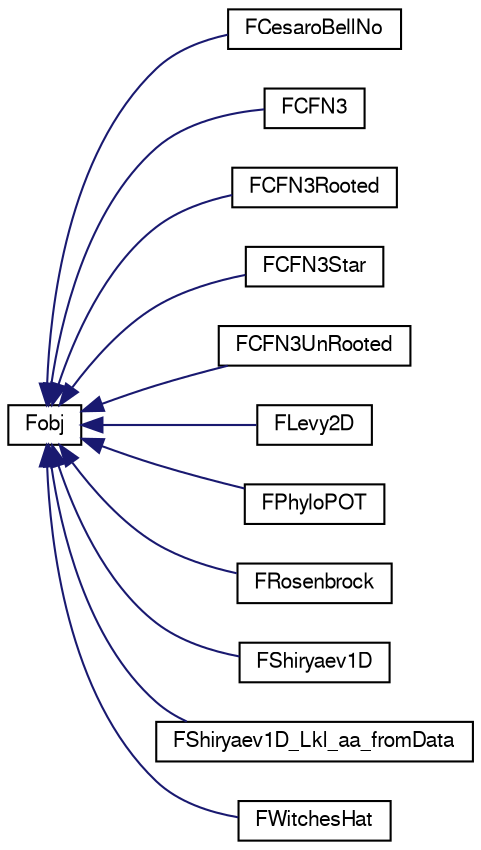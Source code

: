digraph G
{
  edge [fontname="FreeSans",fontsize="10",labelfontname="FreeSans",labelfontsize="10"];
  node [fontname="FreeSans",fontsize="10",shape=record];
  rankdir="LR";
  Node1 [label="Fobj",height=0.2,width=0.4,color="black", fillcolor="white", style="filled",URL="$classFobj.shtml",tooltip="An abstract class for target function objects."];
  Node1 -> Node2 [dir="back",color="midnightblue",fontsize="10",style="solid",fontname="FreeSans"];
  Node2 [label="FCesaroBellNo",height=0.2,width=0.4,color="black", fillcolor="white", style="filled",URL="$classFCesaroBellNo.shtml"];
  Node1 -> Node3 [dir="back",color="midnightblue",fontsize="10",style="solid",fontname="FreeSans"];
  Node3 [label="FCFN3",height=0.2,width=0.4,color="black", fillcolor="white", style="filled",URL="$classFCFN3.shtml",tooltip="1,2,3-trans-dimensional Cavender-Farris-Neyman (CFN) model likelihood as a function object class..."];
  Node1 -> Node4 [dir="back",color="midnightblue",fontsize="10",style="solid",fontname="FreeSans"];
  Node4 [label="FCFN3Rooted",height=0.2,width=0.4,color="black", fillcolor="white", style="filled",URL="$classFCFN3Rooted.shtml",tooltip="2-dimensional Cavender-Farris-Neyman (CFN) model likelihood as a function object class"];
  Node1 -> Node5 [dir="back",color="midnightblue",fontsize="10",style="solid",fontname="FreeSans"];
  Node5 [label="FCFN3Star",height=0.2,width=0.4,color="black", fillcolor="white", style="filled",URL="$classFCFN3Star.shtml",tooltip="1-dimensional Cavender-Farris-Neyman (CFN) model likelihood as a function object class."];
  Node1 -> Node6 [dir="back",color="midnightblue",fontsize="10",style="solid",fontname="FreeSans"];
  Node6 [label="FCFN3UnRooted",height=0.2,width=0.4,color="black", fillcolor="white", style="filled",URL="$classFCFN3UnRooted.shtml",tooltip="3-dimensional Cavender-Farris-Neyman (CFN) model likelihood as a function object class"];
  Node1 -> Node7 [dir="back",color="midnightblue",fontsize="10",style="solid",fontname="FreeSans"];
  Node7 [label="FLevy2D",height=0.2,width=0.4,color="black", fillcolor="white", style="filled",URL="$classFLevy2D.shtml",tooltip="two-dimensional Levy density as a function object class"];
  Node1 -> Node8 [dir="back",color="midnightblue",fontsize="10",style="solid",fontname="FreeSans"];
  Node8 [label="FPhyloPOT",height=0.2,width=0.4,color="black", fillcolor="white", style="filled",URL="$classFPhyloPOT.shtml",tooltip="A class to create a function object for trans-dimensional phylogenetic likelihood by post-order trave..."];
  Node1 -> Node9 [dir="back",color="midnightblue",fontsize="10",style="solid",fontname="FreeSans"];
  Node9 [label="FRosenbrock",height=0.2,width=0.4,color="black", fillcolor="white", style="filled",URL="$classFRosenbrock.shtml",tooltip="n-dimensional Rosenbrock density as a function object class"];
  Node1 -> Node10 [dir="back",color="midnightblue",fontsize="10",style="solid",fontname="FreeSans"];
  Node10 [label="FShiryaev1D",height=0.2,width=0.4,color="black", fillcolor="white", style="filled",URL="$classFShiryaev1D.shtml",tooltip="one-dimensional Shiryaev density as a function object class"];
  Node1 -> Node11 [dir="back",color="midnightblue",fontsize="10",style="solid",fontname="FreeSans"];
  Node11 [label="FShiryaev1D_Lkl_aa_fromData",height=0.2,width=0.4,color="black", fillcolor="white", style="filled",URL="$classFShiryaev1D__Lkl__aa__fromData.shtml",tooltip="one-dimensional Shiryaev likelhood as a function object class"];
  Node1 -> Node12 [dir="back",color="midnightblue",fontsize="10",style="solid",fontname="FreeSans"];
  Node12 [label="FWitchesHat",height=0.2,width=0.4,color="black", fillcolor="white", style="filled",URL="$classFWitchesHat.shtml",tooltip="n-dimensional witch&#39;s hat density as a function object class"];
}

